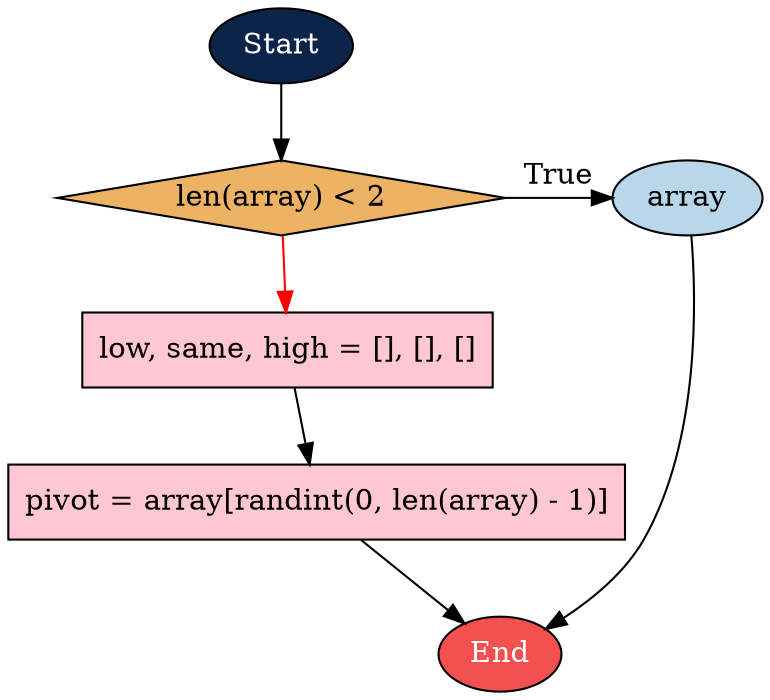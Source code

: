 digraph my_graph {
bgcolor="white"
4388091984 [shape=ellipse] [label="Start"] [type="START"] [style=filled fillcolor="#0B2447" fontcolor=white]
4388085008 [shape=diamond] [label="len(array) < 2"] [type="CONDITIONS"] [style=filled fillcolor="#ECB365" fontcolor=black]
4388085584 [shape=ellipse] [label="array"] [type="RETURN"] [style=filled fillcolor="#BAD7E9" fontcolor=black]
4388085264 [shape=rect] [label="low, same, high = [], [], []"] [type="STATEMENT"] [style=filled fillcolor="#FFC6D3" fontcolor=black]
4388092880 [shape=rect] [label="pivot = array[randint(0, len(array) - 1)]"] [type="STATEMENT"] [style=filled fillcolor="#FFC6D3" fontcolor=black]
4388085904 [shape=ellipse] [label="End"] [type="END"] [style=filled fillcolor="#F45050" fontcolor=white]
4388091984 -> 4388085008  [source = "@if_to_prev_node : {} ===> ACNode(_info={'conditions': ['len(array) < 2'], 'type': 'IF'}, _type='CONDITIONS', _indent=4)"] ;

4388085008 -> 4388085264  [source = "@if_to_next_sibling : ACNode(_info={'conditions': ['len(array) < 2'], 'type': 'IF'}, _type='CONDITIONS', _indent=4) ===> ACNode(_info={'type': 'ASSIGN', 'value': 'low, same, high = [], [], []'}, _type='STATEMENT', _indent=4)"] [color=red];
{rank = same; 4388085008; 4388085584;}

4388085584 -> 4388085904  [source = "@return_to_end : ACNode(_info={'name': 'array'}, _type='RETURN', _indent=8) ===> {}"] ;

4388085008 -> 4388085584 [label = True] [source = "@return_2 : ACNode(_info={'conditions': ['len(array) < 2'], 'type': 'IF'}, _type='CONDITIONS', _indent=4) ===> ACNode(_info={'name': 'array'}, _type='RETURN', _indent=8)"] ;
4388085264 -> 4388092880  [source = "@prev_to_current_same_indent : ACNode(_info={'type': 'ASSIGN', 'value': 'low, same, high = [], [], []'}, _type='STATEMENT', _indent=4) ===> ACNode(_info={'type': 'ASSIGN', 'value': 'pivot = array[randint(0, len(array) - 1)]'}, _type='STATEMENT', _indent=4)"] ;
4388092880 -> 4388085904  [source = "@prev_to_end : ACNode(_info={'type': 'ASSIGN', 'value': 'pivot = array[randint(0, len(array) - 1)]'}, _type='STATEMENT', _indent=4) ===> {}"] ;

}
